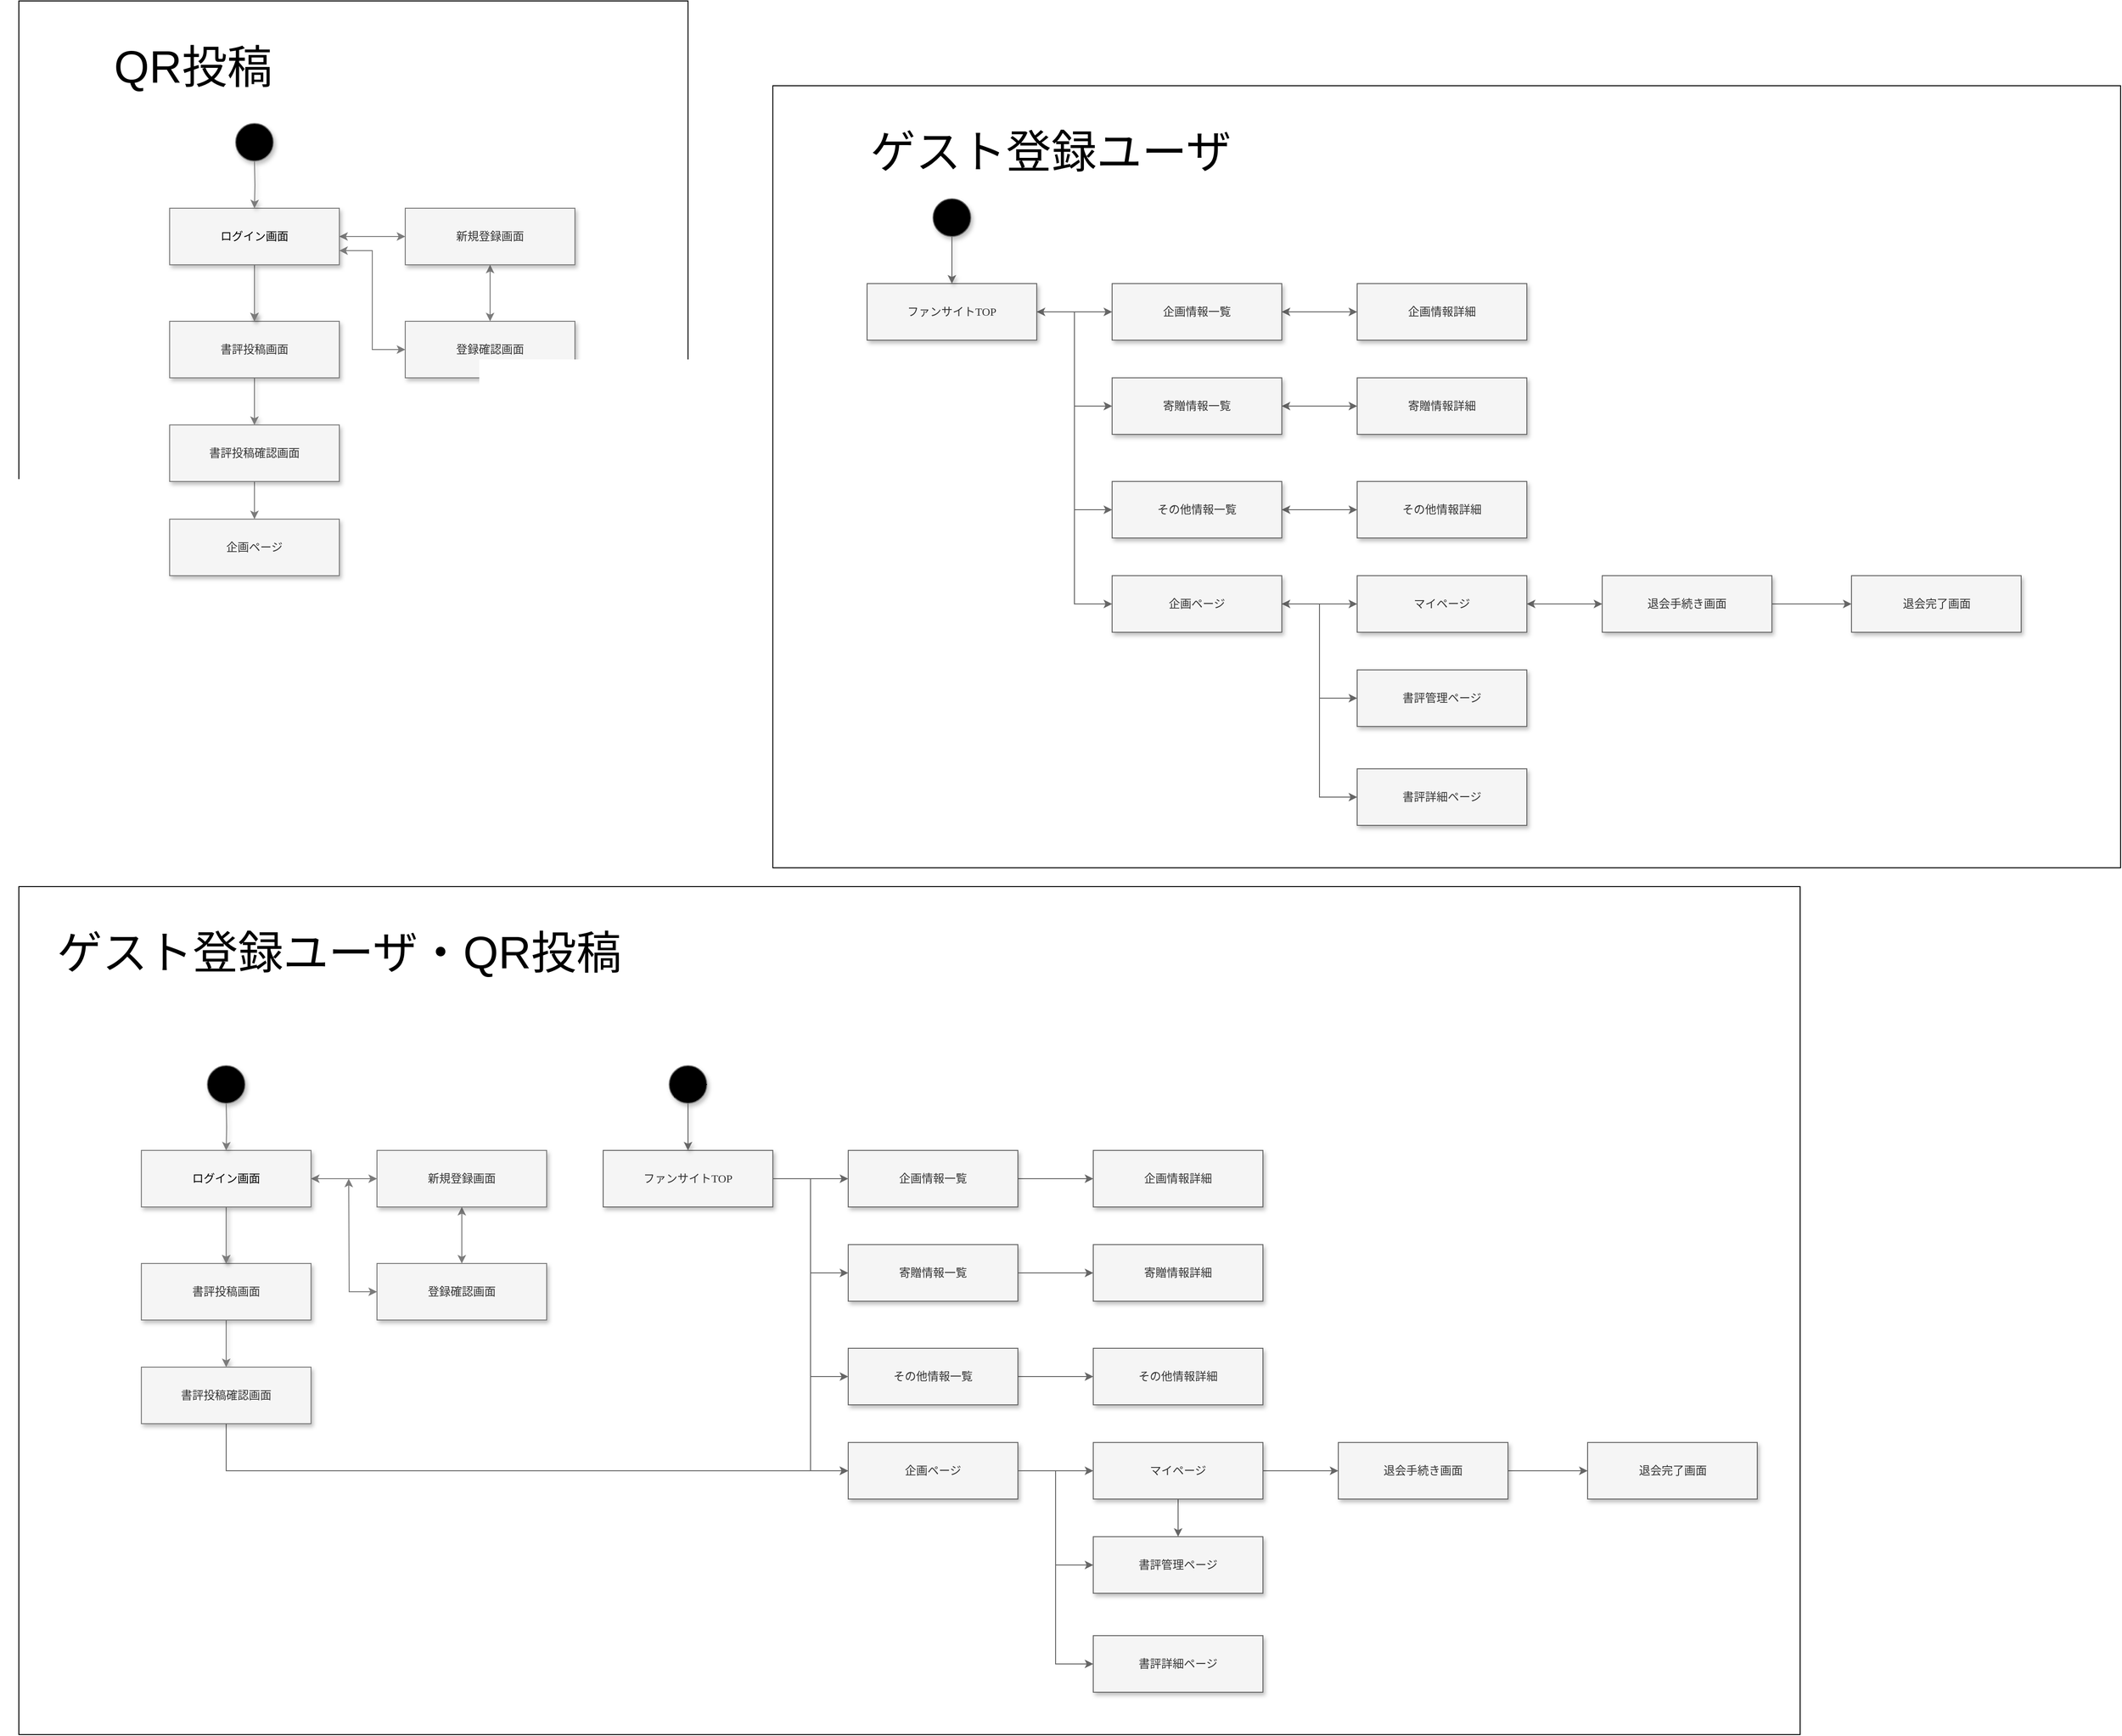 <mxfile version="28.1.2">
  <diagram name="ページ1" id="ukD7YO7jjwt9V9ALAhhA">
    <mxGraphModel dx="5240" dy="3440" grid="1" gridSize="10" guides="1" tooltips="1" connect="1" arrows="1" fold="1" page="1" pageScale="1" pageWidth="827" pageHeight="1169" math="0" shadow="0">
      <root>
        <mxCell id="0" />
        <mxCell id="1" parent="0" />
        <mxCell id="7gxIuWQ1MeZ081-h1M4B-29" value="ゲストユーザが見れる書評ページ" style="text;html=1;align=center;verticalAlign=middle;whiteSpace=wrap;rounded=0;shadow=1;" vertex="1" parent="1">
          <mxGeometry x="920" y="1580" width="124.5" height="30" as="geometry" />
        </mxCell>
        <mxCell id="7gxIuWQ1MeZ081-h1M4B-30" value="" style="rounded=0;whiteSpace=wrap;html=1;movable=1;resizable=1;rotatable=1;deletable=1;editable=1;locked=0;connectable=1;" vertex="1" parent="1">
          <mxGeometry x="260" y="1280" width="1890" height="900" as="geometry" />
        </mxCell>
        <mxCell id="7gxIuWQ1MeZ081-h1M4B-31" style="edgeStyle=orthogonalEdgeStyle;rounded=0;orthogonalLoop=1;jettySize=auto;html=1;fillColor=#f5f5f5;strokeColor=#666666;" edge="1" parent="1" source="7gxIuWQ1MeZ081-h1M4B-32">
          <mxGeometry relative="1" as="geometry">
            <mxPoint x="1400" y="1900" as="targetPoint" />
          </mxGeometry>
        </mxCell>
        <mxCell id="7gxIuWQ1MeZ081-h1M4B-32" value="企画ページ" style="rounded=0;whiteSpace=wrap;html=1;labelBackgroundColor=none;shadow=1;fillColor=#f5f5f5;strokeColor=#666666;fontColor=#333333;fontFamily=Times New Roman;" vertex="1" parent="1">
          <mxGeometry x="1140" y="1870" width="180" height="60" as="geometry" />
        </mxCell>
        <mxCell id="7gxIuWQ1MeZ081-h1M4B-33" style="edgeStyle=orthogonalEdgeStyle;rounded=0;orthogonalLoop=1;jettySize=auto;html=1;entryX=0;entryY=0.5;entryDx=0;entryDy=0;fillColor=#f5f5f5;strokeColor=#666666;" edge="1" parent="1" source="7gxIuWQ1MeZ081-h1M4B-32" target="7gxIuWQ1MeZ081-h1M4B-48">
          <mxGeometry relative="1" as="geometry" />
        </mxCell>
        <mxCell id="7gxIuWQ1MeZ081-h1M4B-34" value="寄贈情報一覧" style="rounded=0;whiteSpace=wrap;html=1;labelBackgroundColor=none;shadow=1;fillColor=#f5f5f5;strokeColor=#666666;fontColor=#333333;fontFamily=Times New Roman;" vertex="1" parent="1">
          <mxGeometry x="1140" y="1660" width="180" height="60" as="geometry" />
        </mxCell>
        <mxCell id="7gxIuWQ1MeZ081-h1M4B-35" style="edgeStyle=orthogonalEdgeStyle;rounded=0;orthogonalLoop=1;jettySize=auto;html=1;entryX=0;entryY=0.5;entryDx=0;entryDy=0;fillColor=#f5f5f5;strokeColor=#666666;" edge="1" parent="1" source="7gxIuWQ1MeZ081-h1M4B-34" target="7gxIuWQ1MeZ081-h1M4B-42">
          <mxGeometry relative="1" as="geometry" />
        </mxCell>
        <mxCell id="7gxIuWQ1MeZ081-h1M4B-36" style="edgeStyle=orthogonalEdgeStyle;rounded=0;orthogonalLoop=1;jettySize=auto;html=1;entryX=0;entryY=0.5;entryDx=0;entryDy=0;fillColor=#f5f5f5;strokeColor=#666666;" edge="1" parent="1" source="7gxIuWQ1MeZ081-h1M4B-32" target="7gxIuWQ1MeZ081-h1M4B-55">
          <mxGeometry relative="1" as="geometry" />
        </mxCell>
        <mxCell id="7gxIuWQ1MeZ081-h1M4B-37" style="edgeStyle=orthogonalEdgeStyle;rounded=0;orthogonalLoop=1;jettySize=auto;html=1;fillColor=#f5f5f5;strokeColor=#666666;" edge="1" parent="1" source="7gxIuWQ1MeZ081-h1M4B-38" target="7gxIuWQ1MeZ081-h1M4B-43">
          <mxGeometry relative="1" as="geometry" />
        </mxCell>
        <mxCell id="7gxIuWQ1MeZ081-h1M4B-38" value="企画情報一覧" style="rounded=0;whiteSpace=wrap;html=1;labelBackgroundColor=none;shadow=1;fillColor=#f5f5f5;strokeColor=#666666;fontColor=#333333;fontFamily=Times New Roman;" vertex="1" parent="1">
          <mxGeometry x="1140" y="1560" width="180" height="60" as="geometry" />
        </mxCell>
        <mxCell id="7gxIuWQ1MeZ081-h1M4B-39" style="edgeStyle=orthogonalEdgeStyle;rounded=0;orthogonalLoop=1;jettySize=auto;html=1;fillColor=#f5f5f5;strokeColor=#666666;" edge="1" parent="1" source="7gxIuWQ1MeZ081-h1M4B-40">
          <mxGeometry relative="1" as="geometry">
            <mxPoint x="1400" y="1800.0" as="targetPoint" />
          </mxGeometry>
        </mxCell>
        <mxCell id="7gxIuWQ1MeZ081-h1M4B-40" value="その他情報一覧" style="rounded=0;whiteSpace=wrap;html=1;labelBackgroundColor=none;shadow=1;fillColor=#f5f5f5;strokeColor=#666666;fontColor=#333333;fontFamily=Times New Roman;" vertex="1" parent="1">
          <mxGeometry x="1140" y="1770" width="180" height="60" as="geometry" />
        </mxCell>
        <mxCell id="7gxIuWQ1MeZ081-h1M4B-41" value="その他情報詳細" style="rounded=0;whiteSpace=wrap;html=1;labelBackgroundColor=none;shadow=1;fillColor=#f5f5f5;strokeColor=#666666;fontColor=#333333;fontFamily=Times New Roman;" vertex="1" parent="1">
          <mxGeometry x="1400" y="1770" width="180" height="60" as="geometry" />
        </mxCell>
        <mxCell id="7gxIuWQ1MeZ081-h1M4B-42" value="寄贈情報詳細" style="rounded=0;whiteSpace=wrap;html=1;labelBackgroundColor=none;shadow=1;fillColor=#f5f5f5;strokeColor=#666666;fontColor=#333333;fontFamily=Times New Roman;" vertex="1" parent="1">
          <mxGeometry x="1400" y="1660" width="180" height="60" as="geometry" />
        </mxCell>
        <mxCell id="7gxIuWQ1MeZ081-h1M4B-43" value="企画情報詳細" style="rounded=0;whiteSpace=wrap;html=1;labelBackgroundColor=none;shadow=1;fillColor=#f5f5f5;strokeColor=#666666;fontColor=#333333;fontFamily=Times New Roman;" vertex="1" parent="1">
          <mxGeometry x="1400" y="1560" width="180" height="60" as="geometry" />
        </mxCell>
        <mxCell id="7gxIuWQ1MeZ081-h1M4B-44" value="ファンサイトTOP" style="rounded=0;whiteSpace=wrap;html=1;labelBackgroundColor=none;shadow=1;fillColor=#f5f5f5;strokeColor=#666666;fontColor=#333333;fontFamily=Times New Roman;" vertex="1" parent="1">
          <mxGeometry x="880" y="1560" width="180" height="60" as="geometry" />
        </mxCell>
        <mxCell id="7gxIuWQ1MeZ081-h1M4B-45" style="edgeStyle=orthogonalEdgeStyle;rounded=0;orthogonalLoop=1;jettySize=auto;html=1;entryX=0;entryY=0.5;entryDx=0;entryDy=0;fillColor=#f5f5f5;strokeColor=#666666;" edge="1" parent="1" source="7gxIuWQ1MeZ081-h1M4B-44" target="7gxIuWQ1MeZ081-h1M4B-38">
          <mxGeometry relative="1" as="geometry" />
        </mxCell>
        <mxCell id="7gxIuWQ1MeZ081-h1M4B-46" value="" style="ellipse;whiteSpace=wrap;html=1;aspect=fixed;labelBackgroundColor=#33001A;fillColor=#000000;fontFamily=Times New Roman;strokeColor=#7B7B7B;shadow=1;" vertex="1" parent="1">
          <mxGeometry x="950" y="1470" width="40" height="40" as="geometry" />
        </mxCell>
        <mxCell id="7gxIuWQ1MeZ081-h1M4B-47" style="edgeStyle=orthogonalEdgeStyle;rounded=0;orthogonalLoop=1;jettySize=auto;html=1;entryX=0;entryY=0.5;entryDx=0;entryDy=0;fillColor=#f5f5f5;strokeColor=#666666;" edge="1" parent="1" source="7gxIuWQ1MeZ081-h1M4B-44" target="7gxIuWQ1MeZ081-h1M4B-34">
          <mxGeometry relative="1" as="geometry" />
        </mxCell>
        <mxCell id="7gxIuWQ1MeZ081-h1M4B-48" value="書評管理ページ" style="rounded=0;whiteSpace=wrap;html=1;labelBackgroundColor=none;shadow=1;fillColor=#f5f5f5;strokeColor=#666666;fontColor=#333333;fontFamily=Times New Roman;" vertex="1" parent="1">
          <mxGeometry x="1400" y="1970" width="180" height="60" as="geometry" />
        </mxCell>
        <mxCell id="7gxIuWQ1MeZ081-h1M4B-49" style="edgeStyle=orthogonalEdgeStyle;rounded=0;orthogonalLoop=1;jettySize=auto;html=1;entryX=0.5;entryY=0;entryDx=0;entryDy=0;fontFamily=Times New Roman;strokeColor=#666666;shadow=1;fillColor=#f5f5f5;" edge="1" parent="1" source="7gxIuWQ1MeZ081-h1M4B-46" target="7gxIuWQ1MeZ081-h1M4B-44">
          <mxGeometry relative="1" as="geometry" />
        </mxCell>
        <mxCell id="7gxIuWQ1MeZ081-h1M4B-50" style="edgeStyle=orthogonalEdgeStyle;rounded=0;orthogonalLoop=1;jettySize=auto;html=1;entryX=0;entryY=0.5;entryDx=0;entryDy=0;fillColor=#f5f5f5;strokeColor=#666666;" edge="1" parent="1" source="7gxIuWQ1MeZ081-h1M4B-44" target="7gxIuWQ1MeZ081-h1M4B-40">
          <mxGeometry relative="1" as="geometry" />
        </mxCell>
        <mxCell id="7gxIuWQ1MeZ081-h1M4B-51" style="edgeStyle=orthogonalEdgeStyle;rounded=0;orthogonalLoop=1;jettySize=auto;html=1;entryX=0;entryY=0.5;entryDx=0;entryDy=0;fillColor=#f5f5f5;strokeColor=#666666;" edge="1" parent="1" source="7gxIuWQ1MeZ081-h1M4B-44" target="7gxIuWQ1MeZ081-h1M4B-32">
          <mxGeometry relative="1" as="geometry" />
        </mxCell>
        <mxCell id="7gxIuWQ1MeZ081-h1M4B-52" value="退会完了画面" style="rounded=0;whiteSpace=wrap;html=1;labelBackgroundColor=none;shadow=1;fillColor=#f5f5f5;strokeColor=#666666;fontColor=#333333;fontFamily=Times New Roman;" vertex="1" parent="1">
          <mxGeometry x="1924.5" y="1870" width="180" height="60" as="geometry" />
        </mxCell>
        <mxCell id="7gxIuWQ1MeZ081-h1M4B-53" style="edgeStyle=orthogonalEdgeStyle;rounded=0;orthogonalLoop=1;jettySize=auto;html=1;entryX=0;entryY=0.5;entryDx=0;entryDy=0;fillColor=#f5f5f5;strokeColor=#666666;" edge="1" parent="1" source="7gxIuWQ1MeZ081-h1M4B-54" target="7gxIuWQ1MeZ081-h1M4B-52">
          <mxGeometry relative="1" as="geometry">
            <mxPoint x="1920" y="1900" as="targetPoint" />
          </mxGeometry>
        </mxCell>
        <mxCell id="7gxIuWQ1MeZ081-h1M4B-54" value="退会手続き画面" style="rounded=0;whiteSpace=wrap;html=1;labelBackgroundColor=none;shadow=1;fillColor=#f5f5f5;strokeColor=#666666;fontColor=#333333;fontFamily=Times New Roman;" vertex="1" parent="1">
          <mxGeometry x="1660" y="1870" width="180" height="60" as="geometry" />
        </mxCell>
        <mxCell id="7gxIuWQ1MeZ081-h1M4B-55" value="書評詳細ページ" style="rounded=0;whiteSpace=wrap;html=1;labelBackgroundColor=none;shadow=1;fillColor=#f5f5f5;strokeColor=#666666;fontColor=#333333;fontFamily=Times New Roman;" vertex="1" parent="1">
          <mxGeometry x="1400" y="2075" width="180" height="60" as="geometry" />
        </mxCell>
        <mxCell id="7gxIuWQ1MeZ081-h1M4B-56" style="edgeStyle=orthogonalEdgeStyle;rounded=0;orthogonalLoop=1;jettySize=auto;html=1;exitX=1;exitY=0.5;exitDx=0;exitDy=0;entryX=0;entryY=1;entryDx=0;entryDy=0;" edge="1" parent="1" source="7gxIuWQ1MeZ081-h1M4B-46" target="7gxIuWQ1MeZ081-h1M4B-46">
          <mxGeometry relative="1" as="geometry" />
        </mxCell>
        <mxCell id="7gxIuWQ1MeZ081-h1M4B-57" style="edgeStyle=orthogonalEdgeStyle;rounded=0;orthogonalLoop=1;jettySize=auto;html=1;fillColor=#f5f5f5;strokeColor=#666666;" edge="1" parent="1" source="7gxIuWQ1MeZ081-h1M4B-59">
          <mxGeometry relative="1" as="geometry">
            <mxPoint x="1490" y="1970" as="targetPoint" />
          </mxGeometry>
        </mxCell>
        <mxCell id="7gxIuWQ1MeZ081-h1M4B-58" style="edgeStyle=orthogonalEdgeStyle;rounded=0;orthogonalLoop=1;jettySize=auto;html=1;entryX=0;entryY=0.5;entryDx=0;entryDy=0;fillColor=#f5f5f5;strokeColor=#666666;" edge="1" parent="1" source="7gxIuWQ1MeZ081-h1M4B-59" target="7gxIuWQ1MeZ081-h1M4B-54">
          <mxGeometry relative="1" as="geometry" />
        </mxCell>
        <mxCell id="7gxIuWQ1MeZ081-h1M4B-59" value="マイページ" style="rounded=0;whiteSpace=wrap;html=1;labelBackgroundColor=none;shadow=1;fillColor=#f5f5f5;strokeColor=#666666;fontColor=#333333;fontFamily=Times New Roman;" vertex="1" parent="1">
          <mxGeometry x="1400" y="1870" width="180" height="60" as="geometry" />
        </mxCell>
        <mxCell id="7gxIuWQ1MeZ081-h1M4B-60" value="&lt;font style=&quot;font-size: 48px;&quot;&gt;ゲスト登録ユーザ・QR投稿&lt;/font&gt;" style="text;html=1;align=center;verticalAlign=middle;whiteSpace=wrap;rounded=0;" vertex="1" parent="1">
          <mxGeometry x="250" y="1280" width="700" height="140" as="geometry" />
        </mxCell>
        <mxCell id="7gxIuWQ1MeZ081-h1M4B-61" value="" style="group" connectable="0" vertex="1" parent="1">
          <mxGeometry x="1060" y="430" width="1430" height="830" as="geometry" />
        </mxCell>
        <mxCell id="7gxIuWQ1MeZ081-h1M4B-62" value="" style="rounded=0;whiteSpace=wrap;html=1;movable=0;resizable=0;rotatable=0;deletable=0;editable=0;locked=1;connectable=0;" vertex="1" parent="7gxIuWQ1MeZ081-h1M4B-61">
          <mxGeometry width="1430" height="830" as="geometry" />
        </mxCell>
        <mxCell id="7gxIuWQ1MeZ081-h1M4B-63" style="edgeStyle=orthogonalEdgeStyle;rounded=0;orthogonalLoop=1;jettySize=auto;html=1;fillColor=#f5f5f5;strokeColor=#666666;" edge="1" parent="7gxIuWQ1MeZ081-h1M4B-61" source="7gxIuWQ1MeZ081-h1M4B-66">
          <mxGeometry relative="1" as="geometry">
            <mxPoint x="620" y="550" as="targetPoint" />
          </mxGeometry>
        </mxCell>
        <mxCell id="7gxIuWQ1MeZ081-h1M4B-64" style="edgeStyle=orthogonalEdgeStyle;rounded=0;orthogonalLoop=1;jettySize=auto;html=1;entryX=0;entryY=0.5;entryDx=0;entryDy=0;fillColor=#f5f5f5;strokeColor=#666666;" edge="1" parent="7gxIuWQ1MeZ081-h1M4B-61" source="7gxIuWQ1MeZ081-h1M4B-66" target="7gxIuWQ1MeZ081-h1M4B-83">
          <mxGeometry relative="1" as="geometry" />
        </mxCell>
        <mxCell id="7gxIuWQ1MeZ081-h1M4B-65" style="edgeStyle=orthogonalEdgeStyle;rounded=0;orthogonalLoop=1;jettySize=auto;html=1;entryX=0;entryY=0.5;entryDx=0;entryDy=0;fillColor=#f5f5f5;strokeColor=#666666;startArrow=classic;startFill=1;" edge="1" parent="7gxIuWQ1MeZ081-h1M4B-61" source="7gxIuWQ1MeZ081-h1M4B-66" target="7gxIuWQ1MeZ081-h1M4B-84">
          <mxGeometry relative="1" as="geometry" />
        </mxCell>
        <mxCell id="7gxIuWQ1MeZ081-h1M4B-66" value="企画ページ" style="rounded=0;whiteSpace=wrap;html=1;labelBackgroundColor=none;shadow=1;fillColor=#f5f5f5;strokeColor=#666666;fontColor=#333333;fontFamily=Times New Roman;" vertex="1" parent="7gxIuWQ1MeZ081-h1M4B-61">
          <mxGeometry x="360" y="520" width="180" height="60" as="geometry" />
        </mxCell>
        <mxCell id="7gxIuWQ1MeZ081-h1M4B-67" style="edgeStyle=orthogonalEdgeStyle;rounded=0;orthogonalLoop=1;jettySize=auto;html=1;entryX=0;entryY=0.5;entryDx=0;entryDy=0;fillColor=#f5f5f5;strokeColor=#666666;startArrow=classic;startFill=1;" edge="1" parent="7gxIuWQ1MeZ081-h1M4B-61" source="7gxIuWQ1MeZ081-h1M4B-68" target="7gxIuWQ1MeZ081-h1M4B-74">
          <mxGeometry relative="1" as="geometry" />
        </mxCell>
        <mxCell id="7gxIuWQ1MeZ081-h1M4B-68" value="寄贈情報一覧" style="rounded=0;whiteSpace=wrap;html=1;labelBackgroundColor=none;shadow=1;fillColor=#f5f5f5;strokeColor=#666666;fontColor=#333333;fontFamily=Times New Roman;" vertex="1" parent="7gxIuWQ1MeZ081-h1M4B-61">
          <mxGeometry x="360" y="310" width="180" height="60" as="geometry" />
        </mxCell>
        <mxCell id="7gxIuWQ1MeZ081-h1M4B-69" style="edgeStyle=orthogonalEdgeStyle;rounded=0;orthogonalLoop=1;jettySize=auto;html=1;entryX=0;entryY=0.5;entryDx=0;entryDy=0;fillColor=#f5f5f5;strokeColor=#666666;startArrow=classic;startFill=1;" edge="1" parent="7gxIuWQ1MeZ081-h1M4B-61" source="7gxIuWQ1MeZ081-h1M4B-70" target="7gxIuWQ1MeZ081-h1M4B-75">
          <mxGeometry relative="1" as="geometry" />
        </mxCell>
        <mxCell id="7gxIuWQ1MeZ081-h1M4B-70" value="企画情報一覧" style="rounded=0;whiteSpace=wrap;html=1;labelBackgroundColor=none;shadow=1;fillColor=#f5f5f5;strokeColor=#666666;fontColor=#333333;fontFamily=Times New Roman;" vertex="1" parent="7gxIuWQ1MeZ081-h1M4B-61">
          <mxGeometry x="360" y="210" width="180" height="60" as="geometry" />
        </mxCell>
        <mxCell id="7gxIuWQ1MeZ081-h1M4B-71" style="edgeStyle=orthogonalEdgeStyle;rounded=0;orthogonalLoop=1;jettySize=auto;html=1;fillColor=#f5f5f5;strokeColor=#666666;startArrow=classic;startFill=1;" edge="1" parent="7gxIuWQ1MeZ081-h1M4B-61" source="7gxIuWQ1MeZ081-h1M4B-72">
          <mxGeometry relative="1" as="geometry">
            <mxPoint x="620" y="450.0" as="targetPoint" />
          </mxGeometry>
        </mxCell>
        <mxCell id="7gxIuWQ1MeZ081-h1M4B-72" value="その他情報一覧" style="rounded=0;whiteSpace=wrap;html=1;labelBackgroundColor=none;shadow=1;fillColor=#f5f5f5;strokeColor=#666666;fontColor=#333333;fontFamily=Times New Roman;" vertex="1" parent="7gxIuWQ1MeZ081-h1M4B-61">
          <mxGeometry x="360" y="420" width="180" height="60" as="geometry" />
        </mxCell>
        <mxCell id="7gxIuWQ1MeZ081-h1M4B-73" value="その他情報詳細" style="rounded=0;whiteSpace=wrap;html=1;labelBackgroundColor=none;shadow=1;fillColor=#f5f5f5;strokeColor=#666666;fontColor=#333333;fontFamily=Times New Roman;" vertex="1" parent="7gxIuWQ1MeZ081-h1M4B-61">
          <mxGeometry x="620" y="420" width="180" height="60" as="geometry" />
        </mxCell>
        <mxCell id="7gxIuWQ1MeZ081-h1M4B-74" value="寄贈情報詳細" style="rounded=0;whiteSpace=wrap;html=1;labelBackgroundColor=none;shadow=1;fillColor=#f5f5f5;strokeColor=#666666;fontColor=#333333;fontFamily=Times New Roman;" vertex="1" parent="7gxIuWQ1MeZ081-h1M4B-61">
          <mxGeometry x="620" y="310" width="180" height="60" as="geometry" />
        </mxCell>
        <mxCell id="7gxIuWQ1MeZ081-h1M4B-75" value="企画情報詳細" style="rounded=0;whiteSpace=wrap;html=1;labelBackgroundColor=none;shadow=1;fillColor=#f5f5f5;strokeColor=#666666;fontColor=#333333;fontFamily=Times New Roman;" vertex="1" parent="7gxIuWQ1MeZ081-h1M4B-61">
          <mxGeometry x="620" y="210" width="180" height="60" as="geometry" />
        </mxCell>
        <mxCell id="7gxIuWQ1MeZ081-h1M4B-76" style="edgeStyle=orthogonalEdgeStyle;rounded=0;orthogonalLoop=1;jettySize=auto;html=1;entryX=0;entryY=0.5;entryDx=0;entryDy=0;fillColor=#f5f5f5;strokeColor=#666666;" edge="1" parent="7gxIuWQ1MeZ081-h1M4B-61" source="7gxIuWQ1MeZ081-h1M4B-80" target="7gxIuWQ1MeZ081-h1M4B-70">
          <mxGeometry relative="1" as="geometry" />
        </mxCell>
        <mxCell id="7gxIuWQ1MeZ081-h1M4B-77" style="edgeStyle=orthogonalEdgeStyle;rounded=0;orthogonalLoop=1;jettySize=auto;html=1;entryX=0;entryY=0.5;entryDx=0;entryDy=0;fillColor=#f5f5f5;strokeColor=#666666;" edge="1" parent="7gxIuWQ1MeZ081-h1M4B-61" source="7gxIuWQ1MeZ081-h1M4B-80" target="7gxIuWQ1MeZ081-h1M4B-68">
          <mxGeometry relative="1" as="geometry" />
        </mxCell>
        <mxCell id="7gxIuWQ1MeZ081-h1M4B-78" style="edgeStyle=orthogonalEdgeStyle;rounded=0;orthogonalLoop=1;jettySize=auto;html=1;entryX=0;entryY=0.5;entryDx=0;entryDy=0;fillColor=#f5f5f5;strokeColor=#666666;" edge="1" parent="7gxIuWQ1MeZ081-h1M4B-61" source="7gxIuWQ1MeZ081-h1M4B-80" target="7gxIuWQ1MeZ081-h1M4B-72">
          <mxGeometry relative="1" as="geometry" />
        </mxCell>
        <mxCell id="7gxIuWQ1MeZ081-h1M4B-79" style="edgeStyle=orthogonalEdgeStyle;rounded=0;orthogonalLoop=1;jettySize=auto;html=1;entryX=0;entryY=0.5;entryDx=0;entryDy=0;fillColor=#f5f5f5;strokeColor=#666666;startArrow=classic;startFill=1;" edge="1" parent="7gxIuWQ1MeZ081-h1M4B-61" source="7gxIuWQ1MeZ081-h1M4B-80" target="7gxIuWQ1MeZ081-h1M4B-66">
          <mxGeometry relative="1" as="geometry" />
        </mxCell>
        <mxCell id="7gxIuWQ1MeZ081-h1M4B-80" value="ファンサイトTOP" style="rounded=0;whiteSpace=wrap;html=1;labelBackgroundColor=none;shadow=1;fillColor=#f5f5f5;strokeColor=#666666;fontColor=#333333;fontFamily=Times New Roman;" vertex="1" parent="7gxIuWQ1MeZ081-h1M4B-61">
          <mxGeometry x="100" y="210" width="180" height="60" as="geometry" />
        </mxCell>
        <mxCell id="7gxIuWQ1MeZ081-h1M4B-81" value="" style="ellipse;whiteSpace=wrap;html=1;aspect=fixed;labelBackgroundColor=#33001A;fillColor=#000000;fontFamily=Times New Roman;strokeColor=#666666;shadow=1;" vertex="1" parent="7gxIuWQ1MeZ081-h1M4B-61">
          <mxGeometry x="170" y="120" width="40" height="40" as="geometry" />
        </mxCell>
        <mxCell id="7gxIuWQ1MeZ081-h1M4B-82" style="edgeStyle=orthogonalEdgeStyle;rounded=0;orthogonalLoop=1;jettySize=auto;html=1;entryX=0.5;entryY=0;entryDx=0;entryDy=0;fontFamily=Times New Roman;strokeColor=#666666;shadow=1;fillColor=#f5f5f5;" edge="1" parent="7gxIuWQ1MeZ081-h1M4B-61" source="7gxIuWQ1MeZ081-h1M4B-81" target="7gxIuWQ1MeZ081-h1M4B-80">
          <mxGeometry relative="1" as="geometry" />
        </mxCell>
        <mxCell id="7gxIuWQ1MeZ081-h1M4B-83" value="書評管理ページ" style="rounded=0;whiteSpace=wrap;html=1;labelBackgroundColor=none;shadow=1;fillColor=#f5f5f5;strokeColor=#666666;fontColor=#333333;fontFamily=Times New Roman;" vertex="1" parent="7gxIuWQ1MeZ081-h1M4B-61">
          <mxGeometry x="620" y="620" width="180" height="60" as="geometry" />
        </mxCell>
        <mxCell id="7gxIuWQ1MeZ081-h1M4B-84" value="書評詳細ページ" style="rounded=0;whiteSpace=wrap;html=1;labelBackgroundColor=none;shadow=1;fillColor=#f5f5f5;strokeColor=#666666;fontColor=#333333;fontFamily=Times New Roman;" vertex="1" parent="7gxIuWQ1MeZ081-h1M4B-61">
          <mxGeometry x="620" y="725" width="180" height="60" as="geometry" />
        </mxCell>
        <mxCell id="7gxIuWQ1MeZ081-h1M4B-85" value="&lt;font style=&quot;font-size: 48px;&quot;&gt;ゲスト登録ユーザ&lt;/font&gt;" style="text;html=1;align=center;verticalAlign=middle;whiteSpace=wrap;rounded=0;" vertex="1" parent="7gxIuWQ1MeZ081-h1M4B-61">
          <mxGeometry x="90" width="410" height="140" as="geometry" />
        </mxCell>
        <mxCell id="7gxIuWQ1MeZ081-h1M4B-86" style="edgeStyle=orthogonalEdgeStyle;rounded=0;orthogonalLoop=1;jettySize=auto;html=1;entryX=0;entryY=0.5;entryDx=0;entryDy=0;strokeColor=#666666;startArrow=classic;startFill=1;" edge="1" parent="7gxIuWQ1MeZ081-h1M4B-61" source="7gxIuWQ1MeZ081-h1M4B-87" target="7gxIuWQ1MeZ081-h1M4B-90">
          <mxGeometry relative="1" as="geometry" />
        </mxCell>
        <mxCell id="7gxIuWQ1MeZ081-h1M4B-87" value="マイページ" style="rounded=0;whiteSpace=wrap;html=1;labelBackgroundColor=none;shadow=1;fillColor=#f5f5f5;strokeColor=#666666;fontColor=#333333;fontFamily=Times New Roman;" vertex="1" parent="7gxIuWQ1MeZ081-h1M4B-61">
          <mxGeometry x="620" y="520" width="180" height="60" as="geometry" />
        </mxCell>
        <mxCell id="7gxIuWQ1MeZ081-h1M4B-88" value="退会完了画面" style="rounded=0;whiteSpace=wrap;html=1;labelBackgroundColor=none;shadow=1;fillColor=#f5f5f5;strokeColor=#666666;fontColor=#333333;fontFamily=Times New Roman;" vertex="1" parent="7gxIuWQ1MeZ081-h1M4B-61">
          <mxGeometry x="1144.5" y="520" width="180" height="60" as="geometry" />
        </mxCell>
        <mxCell id="7gxIuWQ1MeZ081-h1M4B-89" style="edgeStyle=orthogonalEdgeStyle;rounded=0;orthogonalLoop=1;jettySize=auto;html=1;entryX=0;entryY=0.5;entryDx=0;entryDy=0;fillColor=#f5f5f5;strokeColor=#666666;startArrow=none;startFill=0;" edge="1" parent="7gxIuWQ1MeZ081-h1M4B-61" source="7gxIuWQ1MeZ081-h1M4B-90" target="7gxIuWQ1MeZ081-h1M4B-88">
          <mxGeometry relative="1" as="geometry">
            <mxPoint x="1140" y="550" as="targetPoint" />
          </mxGeometry>
        </mxCell>
        <mxCell id="7gxIuWQ1MeZ081-h1M4B-90" value="退会手続き画面" style="rounded=0;whiteSpace=wrap;html=1;labelBackgroundColor=none;shadow=1;fillColor=#f5f5f5;strokeColor=#666666;fontColor=#333333;fontFamily=Times New Roman;" vertex="1" parent="7gxIuWQ1MeZ081-h1M4B-61">
          <mxGeometry x="880" y="520" width="180" height="60" as="geometry" />
        </mxCell>
        <mxCell id="7gxIuWQ1MeZ081-h1M4B-91" style="edgeStyle=orthogonalEdgeStyle;rounded=0;orthogonalLoop=1;jettySize=auto;html=1;fillColor=#f5f5f5;strokeColor=#7B7B7B;fontFamily=Times New Roman;shadow=1;" edge="1" parent="1" source="7gxIuWQ1MeZ081-h1M4B-110">
          <mxGeometry relative="1" as="geometry">
            <mxPoint x="480" y="1790" as="targetPoint" />
          </mxGeometry>
        </mxCell>
        <mxCell id="7gxIuWQ1MeZ081-h1M4B-92" value="" style="group" connectable="0" vertex="1" parent="1">
          <mxGeometry x="240" y="340" width="730" height="830" as="geometry" />
        </mxCell>
        <mxCell id="7gxIuWQ1MeZ081-h1M4B-93" value="" style="rounded=0;whiteSpace=wrap;html=1;movable=0;resizable=0;rotatable=0;deletable=0;editable=0;locked=1;connectable=0;" vertex="1" parent="7gxIuWQ1MeZ081-h1M4B-92">
          <mxGeometry x="20" width="710" height="830" as="geometry" />
        </mxCell>
        <mxCell id="7gxIuWQ1MeZ081-h1M4B-94" style="edgeStyle=orthogonalEdgeStyle;rounded=0;orthogonalLoop=1;jettySize=auto;html=1;fillColor=#f5f5f5;strokeColor=#7B7B7B;fontFamily=Times New Roman;shadow=1;" edge="1" parent="7gxIuWQ1MeZ081-h1M4B-92" source="7gxIuWQ1MeZ081-h1M4B-95">
          <mxGeometry relative="1" as="geometry">
            <mxPoint x="270" y="450" as="targetPoint" />
          </mxGeometry>
        </mxCell>
        <mxCell id="7gxIuWQ1MeZ081-h1M4B-95" value="書評投稿画面" style="rounded=0;whiteSpace=wrap;html=1;labelBackgroundColor=none;shadow=1;fillColor=#f5f5f5;strokeColor=#7B7B7B;fontColor=#333333;fontFamily=Times New Roman;" vertex="1" parent="7gxIuWQ1MeZ081-h1M4B-92">
          <mxGeometry x="180" y="340" width="180" height="60" as="geometry" />
        </mxCell>
        <mxCell id="7gxIuWQ1MeZ081-h1M4B-96" style="edgeStyle=orthogonalEdgeStyle;rounded=0;orthogonalLoop=1;jettySize=auto;html=1;entryX=0.5;entryY=0;entryDx=0;entryDy=0;fillColor=#f5f5f5;strokeColor=#7B7B7B;fontFamily=Times New Roman;shadow=1;" edge="1" parent="7gxIuWQ1MeZ081-h1M4B-92" source="7gxIuWQ1MeZ081-h1M4B-99" target="7gxIuWQ1MeZ081-h1M4B-95">
          <mxGeometry relative="1" as="geometry" />
        </mxCell>
        <mxCell id="7gxIuWQ1MeZ081-h1M4B-97" style="edgeStyle=orthogonalEdgeStyle;rounded=0;orthogonalLoop=1;jettySize=auto;html=1;entryX=0.5;entryY=0;entryDx=0;entryDy=0;fillColor=#f5f5f5;strokeColor=#7B7B7B;fontFamily=Times New Roman;shadow=1;" edge="1" parent="7gxIuWQ1MeZ081-h1M4B-92" source="7gxIuWQ1MeZ081-h1M4B-99" target="7gxIuWQ1MeZ081-h1M4B-95">
          <mxGeometry relative="1" as="geometry" />
        </mxCell>
        <mxCell id="7gxIuWQ1MeZ081-h1M4B-98" style="edgeStyle=orthogonalEdgeStyle;rounded=0;orthogonalLoop=1;jettySize=auto;html=1;startArrow=classic;startFill=1;strokeColor=#7B7B7B;" edge="1" parent="7gxIuWQ1MeZ081-h1M4B-92" source="7gxIuWQ1MeZ081-h1M4B-99">
          <mxGeometry relative="1" as="geometry">
            <mxPoint x="430" y="250" as="targetPoint" />
          </mxGeometry>
        </mxCell>
        <mxCell id="7gxIuWQ1MeZ081-h1M4B-99" value="&lt;font face=&quot;Helvetica&quot; color=&quot;#000000&quot;&gt;ログイン画面&lt;/font&gt;" style="rounded=0;whiteSpace=wrap;html=1;labelBackgroundColor=none;shadow=1;fillColor=#f5f5f5;strokeColor=#7B7B7B;fontColor=#333333;fontFamily=Times New Roman;" vertex="1" parent="7gxIuWQ1MeZ081-h1M4B-92">
          <mxGeometry x="180" y="220" width="180" height="60" as="geometry" />
        </mxCell>
        <mxCell id="7gxIuWQ1MeZ081-h1M4B-100" value="" style="ellipse;whiteSpace=wrap;html=1;aspect=fixed;labelBackgroundColor=#33001A;fillColor=#000000;fontFamily=Times New Roman;strokeColor=#7B7B7B;shadow=1;" vertex="1" parent="7gxIuWQ1MeZ081-h1M4B-92">
          <mxGeometry x="250" y="130" width="40" height="40" as="geometry" />
        </mxCell>
        <mxCell id="7gxIuWQ1MeZ081-h1M4B-101" style="edgeStyle=orthogonalEdgeStyle;rounded=0;orthogonalLoop=1;jettySize=auto;html=1;entryX=0.5;entryY=0;entryDx=0;entryDy=0;fontFamily=Times New Roman;strokeColor=#7B7B7B;shadow=1;" edge="1" parent="7gxIuWQ1MeZ081-h1M4B-92" target="7gxIuWQ1MeZ081-h1M4B-99">
          <mxGeometry relative="1" as="geometry">
            <mxPoint x="270" y="170" as="sourcePoint" />
          </mxGeometry>
        </mxCell>
        <mxCell id="7gxIuWQ1MeZ081-h1M4B-102" value="&lt;span style=&quot;font-size: 48px;&quot;&gt;QR投稿&lt;/span&gt;" style="text;html=1;align=center;verticalAlign=middle;whiteSpace=wrap;rounded=0;" vertex="1" parent="7gxIuWQ1MeZ081-h1M4B-92">
          <mxGeometry width="410" height="140" as="geometry" />
        </mxCell>
        <mxCell id="7gxIuWQ1MeZ081-h1M4B-103" style="edgeStyle=orthogonalEdgeStyle;rounded=0;orthogonalLoop=1;jettySize=auto;html=1;entryX=0.5;entryY=0;entryDx=0;entryDy=0;startArrow=classic;startFill=1;strokeColor=#7B7B7B;" edge="1" parent="7gxIuWQ1MeZ081-h1M4B-92" source="7gxIuWQ1MeZ081-h1M4B-104" target="7gxIuWQ1MeZ081-h1M4B-109">
          <mxGeometry relative="1" as="geometry" />
        </mxCell>
        <mxCell id="7gxIuWQ1MeZ081-h1M4B-104" value="新規登録画面" style="rounded=0;whiteSpace=wrap;html=1;labelBackgroundColor=none;shadow=1;fillColor=#f5f5f5;strokeColor=#7B7B7B;fontColor=#333333;fontFamily=Times New Roman;" vertex="1" parent="7gxIuWQ1MeZ081-h1M4B-92">
          <mxGeometry x="430" y="220" width="180" height="60" as="geometry" />
        </mxCell>
        <mxCell id="7gxIuWQ1MeZ081-h1M4B-105" style="edgeStyle=orthogonalEdgeStyle;rounded=0;orthogonalLoop=1;jettySize=auto;html=1;entryX=0.5;entryY=0;entryDx=0;entryDy=0;strokeColor=#7B7B7B;" edge="1" parent="7gxIuWQ1MeZ081-h1M4B-92" source="7gxIuWQ1MeZ081-h1M4B-106" target="7gxIuWQ1MeZ081-h1M4B-107">
          <mxGeometry relative="1" as="geometry" />
        </mxCell>
        <mxCell id="7gxIuWQ1MeZ081-h1M4B-106" value="書評投稿確認画面" style="rounded=0;whiteSpace=wrap;html=1;labelBackgroundColor=none;shadow=1;fillColor=#f5f5f5;strokeColor=#7B7B7B;fontColor=#333333;fontFamily=Times New Roman;" vertex="1" parent="7gxIuWQ1MeZ081-h1M4B-92">
          <mxGeometry x="180" y="450" width="180" height="60" as="geometry" />
        </mxCell>
        <mxCell id="7gxIuWQ1MeZ081-h1M4B-107" value="企画ページ" style="rounded=0;whiteSpace=wrap;html=1;labelBackgroundColor=none;shadow=1;fillColor=#f5f5f5;strokeColor=#7B7B7B;fontColor=#333333;fontFamily=Times New Roman;" vertex="1" parent="7gxIuWQ1MeZ081-h1M4B-92">
          <mxGeometry x="180" y="550" width="180" height="60" as="geometry" />
        </mxCell>
        <mxCell id="7gxIuWQ1MeZ081-h1M4B-108" style="edgeStyle=orthogonalEdgeStyle;rounded=0;orthogonalLoop=1;jettySize=auto;html=1;startArrow=classic;startFill=1;strokeColor=#7B7B7B;entryX=1;entryY=0.75;entryDx=0;entryDy=0;" edge="1" parent="7gxIuWQ1MeZ081-h1M4B-92" source="7gxIuWQ1MeZ081-h1M4B-109" target="7gxIuWQ1MeZ081-h1M4B-99">
          <mxGeometry relative="1" as="geometry">
            <mxPoint x="400" y="250" as="targetPoint" />
          </mxGeometry>
        </mxCell>
        <mxCell id="7gxIuWQ1MeZ081-h1M4B-109" value="登録確認画面" style="rounded=0;whiteSpace=wrap;html=1;labelBackgroundColor=none;shadow=1;fillColor=#f5f5f5;strokeColor=#7B7B7B;fontColor=#333333;fontFamily=Times New Roman;" vertex="1" parent="7gxIuWQ1MeZ081-h1M4B-92">
          <mxGeometry x="430" y="340" width="180" height="60" as="geometry" />
        </mxCell>
        <mxCell id="7gxIuWQ1MeZ081-h1M4B-110" value="書評投稿画面" style="rounded=0;whiteSpace=wrap;html=1;labelBackgroundColor=none;shadow=1;fillColor=#f5f5f5;strokeColor=#7B7B7B;fontColor=#333333;fontFamily=Times New Roman;" vertex="1" parent="1">
          <mxGeometry x="390" y="1680" width="180" height="60" as="geometry" />
        </mxCell>
        <mxCell id="7gxIuWQ1MeZ081-h1M4B-111" style="edgeStyle=orthogonalEdgeStyle;rounded=0;orthogonalLoop=1;jettySize=auto;html=1;entryX=0.5;entryY=0;entryDx=0;entryDy=0;fillColor=#f5f5f5;strokeColor=#7B7B7B;fontFamily=Times New Roman;shadow=1;" edge="1" parent="1" source="7gxIuWQ1MeZ081-h1M4B-114" target="7gxIuWQ1MeZ081-h1M4B-110">
          <mxGeometry relative="1" as="geometry" />
        </mxCell>
        <mxCell id="7gxIuWQ1MeZ081-h1M4B-112" style="edgeStyle=orthogonalEdgeStyle;rounded=0;orthogonalLoop=1;jettySize=auto;html=1;entryX=0.5;entryY=0;entryDx=0;entryDy=0;fillColor=#f5f5f5;strokeColor=#7B7B7B;fontFamily=Times New Roman;shadow=1;" edge="1" parent="1" source="7gxIuWQ1MeZ081-h1M4B-114" target="7gxIuWQ1MeZ081-h1M4B-110">
          <mxGeometry relative="1" as="geometry" />
        </mxCell>
        <mxCell id="7gxIuWQ1MeZ081-h1M4B-113" style="edgeStyle=orthogonalEdgeStyle;rounded=0;orthogonalLoop=1;jettySize=auto;html=1;startArrow=classic;startFill=1;strokeColor=#7B7B7B;" edge="1" parent="1" source="7gxIuWQ1MeZ081-h1M4B-114">
          <mxGeometry relative="1" as="geometry">
            <mxPoint x="640" y="1590" as="targetPoint" />
          </mxGeometry>
        </mxCell>
        <mxCell id="7gxIuWQ1MeZ081-h1M4B-114" value="&lt;font face=&quot;Helvetica&quot; color=&quot;#000000&quot;&gt;ログイン画面&lt;/font&gt;" style="rounded=0;whiteSpace=wrap;html=1;labelBackgroundColor=none;shadow=1;fillColor=#f5f5f5;strokeColor=#7B7B7B;fontColor=#333333;fontFamily=Times New Roman;" vertex="1" parent="1">
          <mxGeometry x="390" y="1560" width="180" height="60" as="geometry" />
        </mxCell>
        <mxCell id="7gxIuWQ1MeZ081-h1M4B-115" value="" style="ellipse;whiteSpace=wrap;html=1;aspect=fixed;labelBackgroundColor=#33001A;fillColor=#000000;fontFamily=Times New Roman;strokeColor=#7B7B7B;shadow=1;" vertex="1" parent="1">
          <mxGeometry x="460" y="1470" width="40" height="40" as="geometry" />
        </mxCell>
        <mxCell id="7gxIuWQ1MeZ081-h1M4B-116" style="edgeStyle=orthogonalEdgeStyle;rounded=0;orthogonalLoop=1;jettySize=auto;html=1;entryX=0.5;entryY=0;entryDx=0;entryDy=0;fontFamily=Times New Roman;strokeColor=#7B7B7B;shadow=1;" edge="1" parent="1" target="7gxIuWQ1MeZ081-h1M4B-114">
          <mxGeometry relative="1" as="geometry">
            <mxPoint x="480" y="1510" as="sourcePoint" />
          </mxGeometry>
        </mxCell>
        <mxCell id="7gxIuWQ1MeZ081-h1M4B-117" style="edgeStyle=orthogonalEdgeStyle;rounded=0;orthogonalLoop=1;jettySize=auto;html=1;entryX=0.5;entryY=0;entryDx=0;entryDy=0;startArrow=classic;startFill=1;strokeColor=#7B7B7B;" edge="1" parent="1" source="7gxIuWQ1MeZ081-h1M4B-118" target="7gxIuWQ1MeZ081-h1M4B-122">
          <mxGeometry relative="1" as="geometry" />
        </mxCell>
        <mxCell id="7gxIuWQ1MeZ081-h1M4B-118" value="新規登録画面" style="rounded=0;whiteSpace=wrap;html=1;labelBackgroundColor=none;shadow=1;fillColor=#f5f5f5;strokeColor=#7B7B7B;fontColor=#333333;fontFamily=Times New Roman;" vertex="1" parent="1">
          <mxGeometry x="640" y="1560" width="180" height="60" as="geometry" />
        </mxCell>
        <mxCell id="7gxIuWQ1MeZ081-h1M4B-119" style="edgeStyle=orthogonalEdgeStyle;rounded=0;orthogonalLoop=1;jettySize=auto;html=1;entryX=0;entryY=0.5;entryDx=0;entryDy=0;fillColor=#f5f5f5;strokeColor=#666666;" edge="1" parent="1" source="7gxIuWQ1MeZ081-h1M4B-120" target="7gxIuWQ1MeZ081-h1M4B-32">
          <mxGeometry relative="1" as="geometry">
            <Array as="points">
              <mxPoint x="480" y="1900" />
            </Array>
          </mxGeometry>
        </mxCell>
        <mxCell id="7gxIuWQ1MeZ081-h1M4B-120" value="書評投稿確認画面" style="rounded=0;whiteSpace=wrap;html=1;labelBackgroundColor=none;shadow=1;fillColor=#f5f5f5;strokeColor=#7B7B7B;fontColor=#333333;fontFamily=Times New Roman;" vertex="1" parent="1">
          <mxGeometry x="390" y="1790" width="180" height="60" as="geometry" />
        </mxCell>
        <mxCell id="7gxIuWQ1MeZ081-h1M4B-121" style="edgeStyle=orthogonalEdgeStyle;rounded=0;orthogonalLoop=1;jettySize=auto;html=1;startArrow=classic;startFill=1;strokeColor=#7B7B7B;" edge="1" parent="1" source="7gxIuWQ1MeZ081-h1M4B-122">
          <mxGeometry relative="1" as="geometry">
            <mxPoint x="610" y="1590" as="targetPoint" />
          </mxGeometry>
        </mxCell>
        <mxCell id="7gxIuWQ1MeZ081-h1M4B-122" value="登録確認画面" style="rounded=0;whiteSpace=wrap;html=1;labelBackgroundColor=none;shadow=1;fillColor=#f5f5f5;strokeColor=#7B7B7B;fontColor=#333333;fontFamily=Times New Roman;" vertex="1" parent="1">
          <mxGeometry x="640" y="1680" width="180" height="60" as="geometry" />
        </mxCell>
      </root>
    </mxGraphModel>
  </diagram>
</mxfile>
